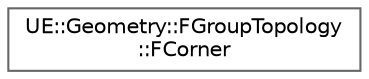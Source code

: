 digraph "Graphical Class Hierarchy"
{
 // INTERACTIVE_SVG=YES
 // LATEX_PDF_SIZE
  bgcolor="transparent";
  edge [fontname=Helvetica,fontsize=10,labelfontname=Helvetica,labelfontsize=10];
  node [fontname=Helvetica,fontsize=10,shape=box,height=0.2,width=0.4];
  rankdir="LR";
  Node0 [id="Node000000",label="UE::Geometry::FGroupTopology\l::FCorner",height=0.2,width=0.4,color="grey40", fillcolor="white", style="filled",URL="$d4/d31/structUE_1_1Geometry_1_1FGroupTopology_1_1FCorner.html",tooltip="FCorner is a \"corner\" in the group topology, IE a vertex where 3+ groups meet."];
}
